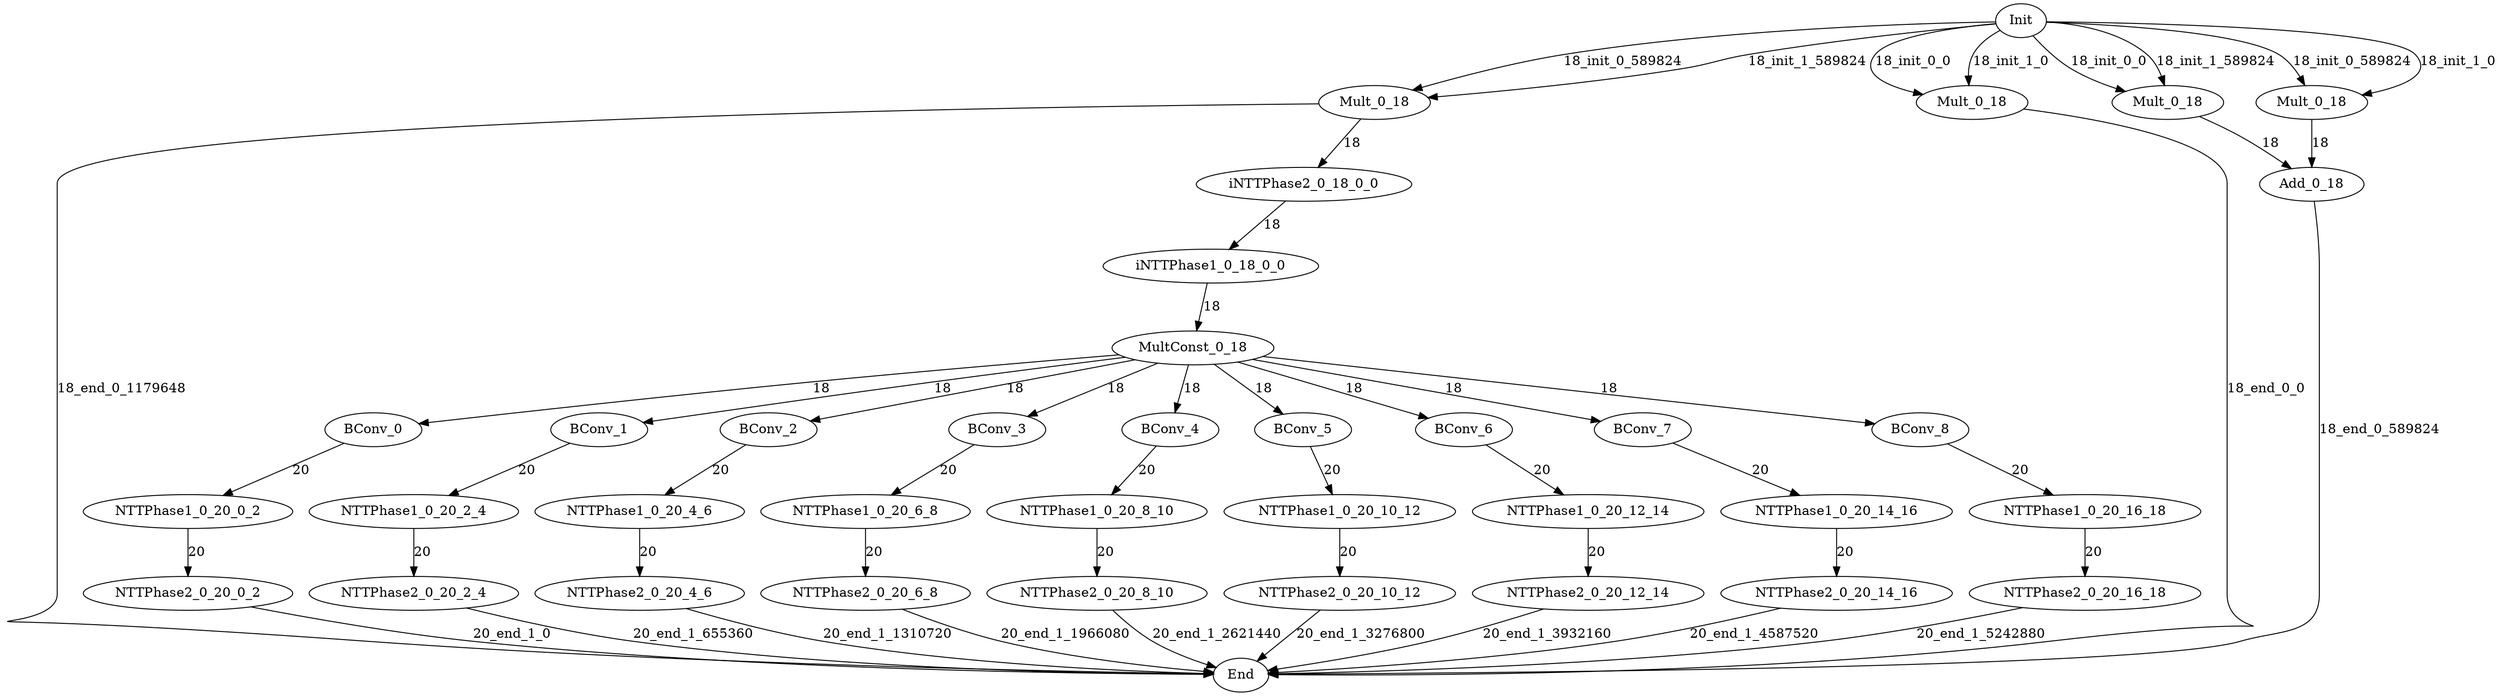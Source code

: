 digraph {
	graph [bb="0,0,2588.8,732"];
	node [label="\N"];
	init	[height=0.5,
		label=Init,
		pos="2072.8,714",
		width=0.75];
	MultBxBx	[height=0.5,
		label=Mult_0_18,
		pos="1515.8,627",
		width=1.6429];
	init -> MultBxBx	[label="18_init_0_589824",
		lp="1667.8,670.5",
		pos="e,1537.6,643.86 2045.9,712.52 1959.2,710.73 1688.3,703.2 1604.8,678 1584,671.73 1562.8,660.04 1546.3,649.53"];
	init -> MultBxBx	[label="18_init_1_589824",
		lp="1846.8,670.5",
		pos="e,1569.1,634.95 2045.9,711.14 1994.5,707.29 1879.2,697.15 1783.8,678 1759.8,673.18 1754.7,668.31 1730.8,663 1680.2,651.76 1622.2,\
642.53 1579.2,636.37"];
	MultAxAx	[height=0.5,
		label=Mult_0_18,
		pos="2020.8,627",
		width=1.6429];
	init -> MultAxAx	[label="18_init_0_0",
		lp="1958.3,670.5",
		pos="e,1968.6,635.5 2046,710.89 2006,707.13 1933.6,697.72 1917.8,678 1901.7,657.83 1928.5,645.25 1958.7,637.76"];
	init -> MultAxAx	[label="18_init_1_0",
		lp="2062.3,670.5",
		pos="e,2017.4,645.19 2050.4,703.61 2039.7,697.88 2028,689.44 2021.8,678 2018.1,671.17 2016.9,663.02 2016.8,655.29"];
	MultAxBx	[height=0.5,
		label=Mult_0_18,
		pos="2228.8,627",
		width=1.6429];
	init -> MultAxBx	[label="18_init_0_0",
		lp="2166.3,670.5",
		pos="e,2183.9,638.71 2085.4,698.06 2095.4,687.04 2110.2,672.4 2125.8,663 2140.5,654.13 2157.8,647.14 2174,641.81"];
	init -> MultAxBx	[label="18_init_1_589824",
		lp="2279.8,670.5",
		pos="e,2225.3,645.14 2099.8,712.65 2129.4,710.88 2176.5,703.81 2206.8,678 2213.9,671.99 2218.7,663.28 2222.1,654.8"];
	MultBxAx	[height=0.5,
		label=Mult_0_18,
		pos="2452.8,627",
		width=1.6429];
	init -> MultBxAx	[label="18_init_0_589824",
		lp="2440.8,670.5",
		pos="e,2422,642.54 2099.8,712.34 2149.6,710.51 2258.9,703.66 2346.8,678 2347.3,677.87 2382.8,661.08 2412.6,646.99"];
	init -> MultBxAx	[label="18_init_1_0",
		lp="2548.3,670.5",
		pos="e,2484,642.41 2099.8,712.89 2190,712.23 2477.3,707.8 2504.8,678 2514.4,667.63 2505.4,656.71 2492.5,647.73"];
	end	[height=0.5,
		label=End,
		pos="1314.8,18",
		width=0.81243];
	NTTP20	[height=0.5,
		label=NTTPhase2_0_20_0_2,
		pos="195.8,105",
		width=3.0872];
	NTTP20 -> end	[label="20_end_1_0",
		lp="540.3,61.5",
		pos="e,1285.4,18.982 262.58,90.598 323.77,78.888 417,62.472 498.8,54 796.24,23.194 1157.4,19.391 1275.4,19.008"];
	NTTP10	[height=0.5,
		label=NTTPhase1_0_20_0_2,
		pos="195.8,192",
		width=3.0872];
	NTTP10 -> NTTP20	[label=20,
		lp="205.3,148.5",
		pos="e,195.8,123.18 195.8,173.8 195.8,162.16 195.8,146.55 195.8,133.24"];
	BConv0	[height=0.5,
		label=BConv_0,
		pos="293.8,279",
		width=1.4263];
	BConv0 -> NTTP10	[label=20,
		lp="260.3,235.5",
		pos="e,215.16,209.79 275.37,262.01 260.6,249.2 239.65,231.04 222.96,216.56"];
	ScaleForBConv	[height=0.5,
		label=MultConst_0_18,
		pos="1303.8,366",
		width=2.3831];
	ScaleForBConv -> BConv0	[label=18,
		lp="765.3,322.5",
		pos="e,339.88,287.18 1221.7,360.65 1064.6,351.9 710.46,330.13 413.8,297 392.87,294.66 369.96,291.55 349.82,288.64"];
	BConv1	[height=0.5,
		label=BConv_1,
		pos="473.8,279",
		width=1.4263];
	ScaleForBConv -> BConv1	[label=18,
		lp="948.3,322.5",
		pos="e,522.37,284.97 1228.3,357.27 1064.6,340.5 679.82,301.1 532.55,286.02"];
	BConv2	[height=0.5,
		label=BConv_2,
		pos="880.8,279",
		width=1.4263];
	ScaleForBConv -> BConv2	[label=18,
		lp="1127.3,322.5",
		pos="e,924.13,288.71 1244.1,353 1161.5,336.4 1013.6,306.69 934.38,290.77"];
	BConv3	[height=0.5,
		label=BConv_3,
		pos="1060.8,279",
		width=1.4263];
	ScaleForBConv -> BConv3	[label=18,
		lp="1207.3,322.5",
		pos="e,1096,292.32 1261.8,350.29 1218.2,335.05 1150.3,311.32 1105.7,295.72"];
	BConv4	[height=0.5,
		label=BConv_4,
		pos="1204.8,279",
		width=1.4263];
	ScaleForBConv -> BConv4	[label=18,
		lp="1270.3,322.5",
		pos="e,1223.3,295.9 1284.2,348.21 1269,335.15 1247.8,316.91 1231.1,302.58"];
	BConv5	[height=0.5,
		label=BConv_5,
		pos="1393.8,279",
		width=1.4263];
	ScaleForBConv -> BConv5	[label=18,
		lp="1364.3,322.5",
		pos="e,1376.7,296.18 1321.6,348.21 1335.2,335.35 1354.1,317.47 1369.2,303.24"];
	BConv6	[height=0.5,
		label=BConv_6,
		pos="1580.8,279",
		width=1.4263];
	ScaleForBConv -> BConv6	[label=18,
		lp="1469.3,322.5",
		pos="e,1543.2,291.54 1350.2,350.77 1401,335.18 1482.1,310.28 1533.4,294.56"];
	BConv7	[height=0.5,
		label=BConv_7,
		pos="1840.8,279",
		width=1.4263];
	ScaleForBConv -> BConv7	[label=18,
		lp="1614.3,322.5",
		pos="e,1794.9,287.26 1370.2,354.49 1477,337.59 1685,304.66 1784.8,288.87"];
	BConv8	[height=0.5,
		label=BConv_8,
		pos="2024.8,279",
		width=1.4263];
	ScaleForBConv -> BConv8	[label=18,
		lp="1765.3,322.5",
		pos="e,1978,286.59 1378.8,357.17 1444.5,350.25 1542.5,339.76 1627.8,330 1749.2,316.1 1779.6,312.63 1900.8,297 1922.7,294.17 1946.9,290.9 \
1967.9,287.99"];
	iNTTP1	[height=0.5,
		label=iNTTPhase1_0_18_0_0,
		pos="1407.8,453",
		width=3.1775];
	iNTTP1 -> ScaleForBConv	[label=18,
		lp="1372.3,409.5",
		pos="e,1324.3,383.76 1387.3,435.21 1371.6,422.4 1349.8,404.61 1332.4,390.4"];
	iNTTP2	[height=0.5,
		label=iNTTPhase2_0_18_0_0,
		pos="1476.8,540",
		width=3.1775];
	iNTTP2 -> iNTTP1	[label=18,
		lp="1456.3,496.5",
		pos="e,1421.5,470.89 1462.8,521.8 1452.9,509.51 1439.3,492.77 1428.1,479.01"];
	MultBxBx -> end	[label="18_end_0_1179648",
		lp="125.3,322.5",
		pos="e,1285.5,19.38 1456.8,625.7 1183.8,623.94 56.8,612.36 56.8,541 56.8,541 56.8,541 56.8,104 56.8,51.55 -190.96,95.5 386.8,54 730.52,\
29.311 1147.2,21.45 1275.4,19.528"];
	MultBxBx -> iNTTP2	[label=18,
		lp="1508.3,583.5",
		pos="e,1484.7,558.18 1507.9,608.8 1502.5,596.93 1495.1,580.93 1488.9,567.45"];
	NTTP21	[height=0.5,
		label=NTTPhase2_0_20_2_4,
		pos="435.8,105",
		width=3.0872];
	NTTP21 -> end	[label="20_end_1_655360",
		lp="732.8,61.5",
		pos="e,1285.4,18.952 491.86,89.374 538.79,77.759 607.7,62.16 668.8,54 897.02,23.523 1174,19.413 1275.3,18.985"];
	NTTP11	[height=0.5,
		label=NTTPhase1_0_20_2_4,
		pos="435.8,192",
		width=3.0872];
	NTTP11 -> NTTP21	[label=20,
		lp="445.3,148.5",
		pos="e,435.8,123.18 435.8,173.8 435.8,162.16 435.8,146.55 435.8,133.24"];
	BConv1 -> NTTP11	[label=20,
		lp="467.3,235.5",
		pos="e,443.48,210.18 466.11,260.8 460.81,248.93 453.65,232.93 447.62,219.45"];
	NTTP22	[height=0.5,
		label=NTTPhase2_0_20_4_6,
		pos="675.8,105",
		width=3.0872];
	NTTP22 -> end	[label="20_end_1_1310720",
		lp="939.3,61.5",
		pos="e,1285.5,19.567 725.39,88.759 764.5,77.355 820.64,62.344 870.8,54 1018.7,29.401 1197.2,21.987 1275.2,19.837"];
	NTTP12	[height=0.5,
		label=NTTPhase1_0_20_4_6,
		pos="675.8,192",
		width=3.0872];
	NTTP12 -> NTTP22	[label=20,
		lp="685.3,148.5",
		pos="e,675.8,123.18 675.8,173.8 675.8,162.16 675.8,146.55 675.8,133.24"];
	BConv2 -> NTTP12	[label=20,
		lp="800.3,235.5",
		pos="e,714.24,208.94 848.77,264.72 815.24,250.82 762.21,228.83 723.7,212.86"];
	NTTP23	[height=0.5,
		label=NTTPhase2_0_20_6_8,
		pos="915.8,105",
		width=3.0872];
	NTTP23 -> end	[label="20_end_1_1966080",
		lp="1128.3,61.5",
		pos="e,1285.8,21.104 954.9,88.062 983.52,76.984 1023.5,62.699 1059.8,54 1135.1,35.958 1225.2,26.309 1275.6,21.954"];
	NTTP13	[height=0.5,
		label=NTTPhase1_0_20_6_8,
		pos="915.8,192",
		width=3.0872];
	NTTP13 -> NTTP23	[label=20,
		lp="925.3,148.5",
		pos="e,915.8,123.18 915.8,173.8 915.8,162.16 915.8,146.55 915.8,133.24"];
	BConv3 -> NTTP13	[label=20,
		lp="1007.3,235.5",
		pos="e,943.99,209.52 1035.5,263.19 1012.7,249.79 978.71,229.88 952.79,214.68"];
	NTTP24	[height=0.5,
		label=NTTPhase2_0_20_8_10,
		pos="1161.8,105",
		width=3.2497];
	NTTP24 -> end	[label="20_end_1_2621440",
		lp="1289.3,61.5",
		pos="e,1288.6,26.083 1178.6,86.951 1189.8,76.364 1205.3,63.091 1220.8,54 1238.9,43.383 1260.9,34.999 1279,29.102"];
	NTTP14	[height=0.5,
		label=NTTPhase1_0_20_8_10,
		pos="1161.8,192",
		width=3.2497];
	NTTP14 -> NTTP24	[label=20,
		lp="1171.3,148.5",
		pos="e,1161.8,123.18 1161.8,173.8 1161.8,162.16 1161.8,146.55 1161.8,133.24"];
	BConv4 -> NTTP14	[label=20,
		lp="1196.3,235.5",
		pos="e,1170.4,210.05 1196.3,261.21 1190.2,249.18 1181.9,232.75 1175,219.03"];
	NTTP25	[height=0.5,
		label=NTTPhase2_0_20_10_12,
		pos="1419.8,105",
		width=3.4122];
	NTTP25 -> end	[label="20_end_1_3276800",
		lp="1442.3,61.5",
		pos="e,1332,32.947 1399.1,87.207 1382.1,73.445 1357.9,53.923 1339.9,39.289"];
	NTTP15	[height=0.5,
		label=NTTPhase1_0_20_10_12,
		pos="1419.8,192",
		width=3.4122];
	NTTP15 -> NTTP25	[label=20,
		lp="1429.3,148.5",
		pos="e,1419.8,123.18 1419.8,173.8 1419.8,162.16 1419.8,146.55 1419.8,133.24"];
	BConv5 -> NTTP15	[label=20,
		lp="1418.3,235.5",
		pos="e,1414.5,210.18 1399.1,260.8 1402.7,249.05 1407.5,233.24 1411.6,219.84"];
	NTTP26	[height=0.5,
		label=NTTPhase2_0_20_12_14,
		pos="1683.8,105",
		width=3.4122];
	NTTP26 -> end	[label="20_end_1_3932160",
		lp="1640.3,61.5",
		pos="e,1343.2,22.918 1636.1,88.302 1602.5,77.62 1556.2,63.715 1514.8,54 1459.1,40.927 1393.6,30.358 1353.1,24.375"];
	NTTP16	[height=0.5,
		label=NTTPhase1_0_20_12_14,
		pos="1683.8,192",
		width=3.4122];
	NTTP16 -> NTTP26	[label=20,
		lp="1693.3,148.5",
		pos="e,1683.8,123.18 1683.8,173.8 1683.8,162.16 1683.8,146.55 1683.8,133.24"];
	BConv6 -> NTTP16	[label=20,
		lp="1648.3,235.5",
		pos="e,1663.5,209.79 1600.2,262.01 1615.8,249.08 1638.1,230.71 1655.7,216.17"];
	NTTP27	[height=0.5,
		label=NTTPhase2_0_20_14_16,
		pos="1947.8,105",
		width=3.4122];
	NTTP27 -> end	[label="20_end_1_4587520",
		lp="1860.3,61.5",
		pos="e,1343.9,20.342 1888.3,89.235 1841,78.015 1773,63.021 1712.8,54 1582.3,34.454 1426,24.63 1354.3,20.873"];
	NTTP17	[height=0.5,
		label=NTTPhase1_0_20_14_16,
		pos="1947.8,192",
		width=3.4122];
	NTTP17 -> NTTP27	[label=20,
		lp="1957.3,148.5",
		pos="e,1947.8,123.18 1947.8,173.8 1947.8,162.16 1947.8,146.55 1947.8,133.24"];
	BConv7 -> NTTP17	[label=20,
		lp="1910.3,235.5",
		pos="e,1926.6,209.87 1860.7,262.21 1876.9,249.3 1900.1,230.87 1918.5,216.27"];
	NTTP28	[height=0.5,
		label=NTTPhase2_0_20_16_18,
		pos="2211.8,105",
		width=3.4122];
	NTTP28 -> end	[label="20_end_1_5242880",
		lp="2101.3,61.5",
		pos="e,1344.2,19.406 2145.6,89.812 2089.3,78.299 2006.1,62.613 1932.8,54 1715.3,28.442 1452.4,21.395 1354.2,19.584"];
	NTTP18	[height=0.5,
		label=NTTPhase1_0_20_16_18,
		pos="2211.8,192",
		width=3.4122];
	NTTP18 -> NTTP28	[label=20,
		lp="2221.3,148.5",
		pos="e,2211.8,123.18 2211.8,173.8 2211.8,162.16 2211.8,146.55 2211.8,133.24"];
	BConv8 -> NTTP18	[label=20,
		lp="2138.3,235.5",
		pos="e,2176.1,209.24 2054.8,264.34 2085,250.62 2132,229.29 2166.6,213.53"];
	MultAxAx -> end	[label="18_end_0_0",
		lp="2404.3,322.5",
		pos="e,1344.2,18.594 2073.1,618.4 2168.9,603.75 2362.8,570.48 2362.8,541 2362.8,541 2362.8,541 2362.8,104 2362.8,42.376 2497.7,91.815 \
2173.8,54 1859.4,17.294 1476.4,17.384 1354.2,18.496"];
	AddAxBx	[height=0.5,
		label=Add_0_18,
		pos="2452.8,540",
		width=1.5346];
	AddAxBx -> end	[label="18_end_0_589824",
		lp="2524.8,279",
		pos="e,1344.1,19.094 2455.4,521.79 2457.7,504.65 2460.8,477.57 2460.8,454 2460.8,454 2460.8,454 2460.8,104 2460.8,60.553 2418.5,66.212 \
2376.8,54 2277.4,24.878 1534.6,19.915 1354.2,19.136"];
	MultAxBx -> AddAxBx	[label=18,
		lp="2412.3,583.5",
		pos="e,2432.9,556.87 2280.9,618.28 2309.9,612.86 2346.3,604.17 2376.8,591 2393.7,583.7 2411,572.66 2424.8,562.8"];
	MultBxAx -> AddAxBx	[label=18,
		lp="2462.3,583.5",
		pos="e,2452.8,558.18 2452.8,608.8 2452.8,597.16 2452.8,581.55 2452.8,568.24"];
}
